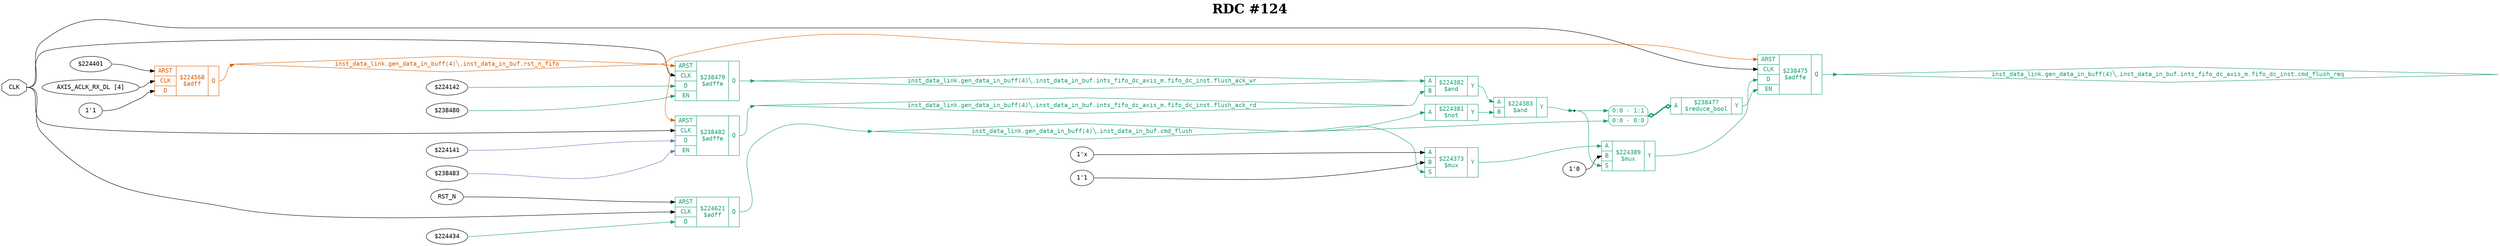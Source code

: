digraph "spacefibre_light_top" {
label=<<b>RDC #124</b>>;
labelloc="t"
fontsize="30"
node ["fontname"="Courier"]
edge ["fontname"="Courier"]
rankdir="LR";
remincross=true;
n7 [ shape=octagon, label="CLK", color="black", fontcolor="black", href="/src/ip_spacefibre_light_top/spacefibre_light_top.vhd#45" ];
n8 [ shape=diamond, label="inst_data_link.gen_data_in_buff(4)&#9586;.inst_data_in_buf.cmd_flush", colorscheme="dark28", color="1", fontcolor="1", href="/src/module_data_link/data_in_buf.vhd#121" ];
n9 [ shape=diamond, label="inst_data_link.gen_data_in_buff(4)&#9586;.inst_data_in_buf.ints_fifo_dc_axis_m.fifo_dc_inst.cmd_flush_req", colorscheme="dark28", color="1", fontcolor="1", href="/src/ip/fifo_dc/fifo_dc.vhd#111" ];
n10 [ shape=diamond, label="inst_data_link.gen_data_in_buff(4)&#9586;.inst_data_in_buf.ints_fifo_dc_axis_m.fifo_dc_inst.flush_ack_rd", colorscheme="dark28", color="1", fontcolor="1", href="/src/ip/fifo_dc/fifo_dc.vhd#120" ];
n11 [ shape=diamond, label="inst_data_link.gen_data_in_buff(4)&#9586;.inst_data_in_buf.ints_fifo_dc_axis_m.fifo_dc_inst.flush_ack_wr", colorscheme="dark28", color="1", fontcolor="1", href="/src/ip/fifo_dc/fifo_dc.vhd#119" ];
n12 [ shape=diamond, label="inst_data_link.gen_data_in_buff(4)&#9586;.inst_data_in_buf.rst_n_fifo", colorscheme="dark28", color="2", fontcolor="2", href="/src/module_data_link/data_in_buf.vhd#142" ];
{ rank="source"; n7;}
{ rank="sink";}
c17 [ shape=record, label="{{<p13> ARST|<p7> CLK|<p14> D|<p15> EN}|$238475\n$adffe|{<p16> Q}}", colorscheme="dark28", color="1", fontcolor="1" , href="/src/ip/fifo_dc/fifo_dc.vhd#440"  ];
v0 [ label="$224142" ];
v1 [ label="$238480" ];
c18 [ shape=record, label="{{<p13> ARST|<p7> CLK|<p14> D|<p15> EN}|$238479\n$adffe|{<p16> Q}}", colorscheme="dark28", color="1", fontcolor="1" , href="/src/ip/fifo_dc/fifo_dc.vhd#440"  ];
v2 [ label="$224141" ];
v3 [ label="$238483" ];
c19 [ shape=record, label="{{<p13> ARST|<p7> CLK|<p14> D|<p15> EN}|$238482\n$adffe|{<p16> Q}}", colorscheme="dark28", color="1", fontcolor="1" , href="/src/ip/fifo_dc/fifo_dc.vhd#440"  ];
c22 [ shape=record, label="{{<p20> A}|$238477\n$reduce_bool|{<p21> Y}}", colorscheme="dark28", color="1", fontcolor="1" ];
x4 [ shape=record, style=rounded, label="<s1> 0:0 - 1:1 |<s0> 0:0 - 0:0 ", colorscheme="dark28", color="1", fontcolor="1" ];
x4:e -> c22:p20:w [arrowhead=odiamond, arrowtail=odiamond, dir=both, colorscheme="dark28", color="1", fontcolor="1", style="setlinewidth(3)", label=""];
v5 [ label="RST_N" ];
v6 [ label="$224434" ];
c23 [ shape=record, label="{{<p13> ARST|<p7> CLK|<p14> D}|$224621\n$adff|{<p16> Q}}", colorscheme="dark28", color="1", fontcolor="1" , href="/src/module_data_link/data_in_buf.vhd#225"  ];
v7 [ label="$224401" ];
v8 [ label="AXIS_ACLK_RX_DL [4]" ];
v9 [ label="1'1" ];
c24 [ shape=record, label="{{<p13> ARST|<p7> CLK|<p14> D}|$224568\n$adff|{<p16> Q}}", colorscheme="dark28", color="2", fontcolor="2" , href="/src/module_data_link/data_in_buf.vhd#194"  ];
v10 [ label="1'x" ];
v11 [ label="1'1" ];
c27 [ shape=record, label="{{<p20> A|<p25> B|<p26> S}|$224373\n$mux|{<p21> Y}}", colorscheme="dark28", color="1", fontcolor="1" , href="/src/ip/fifo_dc/fifo_dc.vhd#455"  ];
c28 [ shape=record, label="{{<p20> A}|$224381\n$not|{<p21> Y}}", colorscheme="dark28", color="1", fontcolor="1" , href="/src/ip/fifo_dc/fifo_dc.vhd#471"  ];
c29 [ shape=record, label="{{<p20> A|<p25> B}|$224382\n$and|{<p21> Y}}", colorscheme="dark28", color="1", fontcolor="1" , href="/src/ip/fifo_dc/fifo_dc.vhd#471"  ];
c30 [ shape=record, label="{{<p20> A|<p25> B}|$224383\n$and|{<p21> Y}}", colorscheme="dark28", color="1", fontcolor="1" , href="/src/ip/fifo_dc/fifo_dc.vhd#471"  ];
v12 [ label="1'0" ];
c31 [ shape=record, label="{{<p20> A|<p25> B|<p26> S}|$224389\n$mux|{<p21> Y}}", colorscheme="dark28", color="1", fontcolor="1" , href="/src/ip/fifo_dc/fifo_dc.vhd#471"  ];
c22:p21:e -> c17:p15:w [colorscheme="dark28", color="1", fontcolor="1", label=""];
c19:p16:e -> n10:w [colorscheme="dark28", color="1", fontcolor="1", label=""];
n10:e -> c29:p25:w [colorscheme="dark28", color="1", fontcolor="1", label=""];
c18:p16:e -> n11:w [colorscheme="dark28", color="1", fontcolor="1", label=""];
n11:e -> c29:p20:w [colorscheme="dark28", color="1", fontcolor="1", label=""];
c24:p16:e -> n12:w [colorscheme="dark28", color="2", fontcolor="2", label=""];
n12:e -> c17:p13:w [colorscheme="dark28", color="2", fontcolor="2", label=""];
n12:e -> c18:p13:w [colorscheme="dark28", color="2", fontcolor="2", label=""];
n12:e -> c19:p13:w [colorscheme="dark28", color="2", fontcolor="2", label=""];
c27:p21:e -> c31:p20:w [colorscheme="dark28", color="1", fontcolor="1", label=""];
c28:p21:e -> c30:p25:w [colorscheme="dark28", color="1", fontcolor="1", label=""];
c29:p21:e -> c30:p20:w [colorscheme="dark28", color="1", fontcolor="1", label=""];
n5 [ shape=point ];
c30:p21:e -> n5:w [colorscheme="dark28", color="1", fontcolor="1", label=""];
n5:e -> c31:p26:w [colorscheme="dark28", color="1", fontcolor="1", label=""];
n5:e -> x4:s1:w [colorscheme="dark28", color="1", fontcolor="1", label=""];
c31:p21:e -> c17:p14:w [colorscheme="dark28", color="1", fontcolor="1", label=""];
n7:e -> c17:p7:w [color="black", fontcolor="black", label=""];
n7:e -> c18:p7:w [color="black", fontcolor="black", label=""];
n7:e -> c19:p7:w [color="black", fontcolor="black", label=""];
n7:e -> c23:p7:w [color="black", fontcolor="black", label=""];
c23:p16:e -> n8:w [colorscheme="dark28", color="1", fontcolor="1", label=""];
n8:e -> c27:p26:w [colorscheme="dark28", color="1", fontcolor="1", label=""];
n8:e -> c28:p20:w [colorscheme="dark28", color="1", fontcolor="1", label=""];
n8:e -> x4:s0:w [colorscheme="dark28", color="1", fontcolor="1", label=""];
c17:p16:e -> n9:w [colorscheme="dark28", color="1", fontcolor="1", label=""];
v0:e -> c18:p14:w [colorscheme="dark28", color="1", fontcolor="1", label=""];
v1:e -> c18:p15:w [colorscheme="dark28", color="1", fontcolor="1", label=""];
v10:e -> c27:p20:w [color="black", fontcolor="black", label=""];
v11:e -> c27:p25:w [color="black", fontcolor="black", label=""];
v12:e -> c31:p25:w [color="black", fontcolor="black", label=""];
v2:e -> c19:p14:w [colorscheme="dark28", color="3", fontcolor="3", label=""];
v3:e -> c19:p15:w [colorscheme="dark28", color="3", fontcolor="3", label=""];
v5:e -> c23:p13:w [color="black", fontcolor="black", label=""];
v6:e -> c23:p14:w [colorscheme="dark28", color="1", fontcolor="1", label=""];
v7:e -> c24:p13:w [color="black", fontcolor="black", label=""];
v8:e -> c24:p7:w [color="black", fontcolor="black", label=""];
v9:e -> c24:p14:w [color="black", fontcolor="black", label=""];
}
